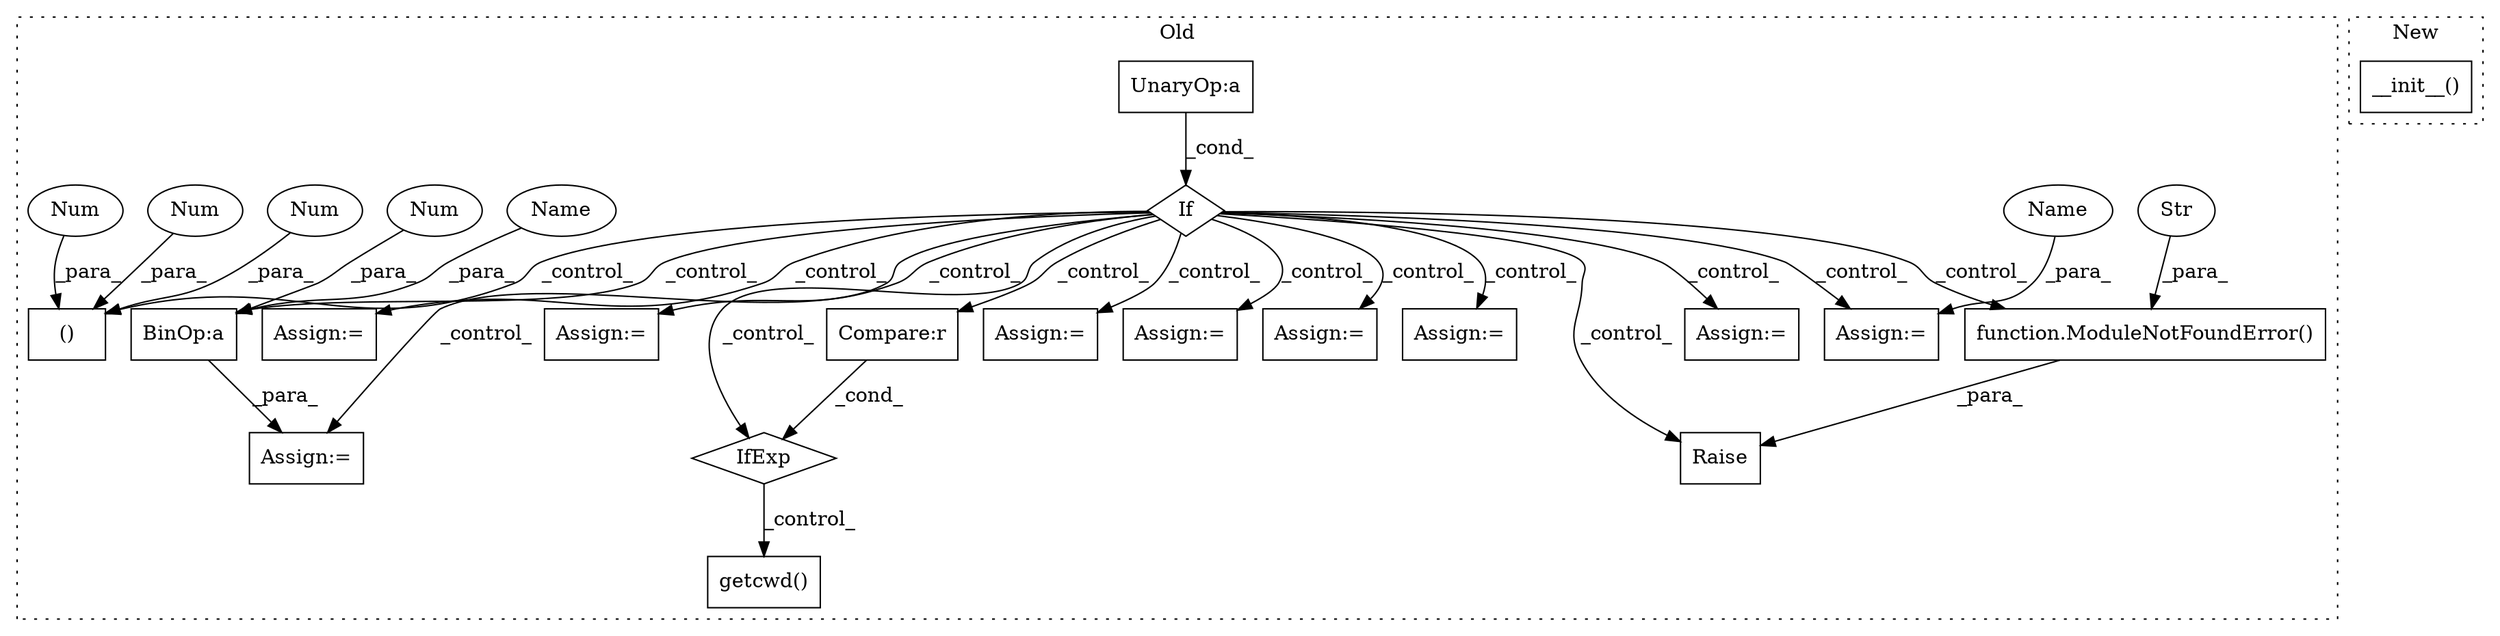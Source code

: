 digraph G {
subgraph cluster0 {
1 [label="function.ModuleNotFoundError()" a="75" s="2808,2932" l="37,14" shape="box"];
3 [label="If" a="96" s="2739" l="3" shape="diamond"];
4 [label="UnaryOp:a" a="61" s="2742" l="26" shape="box"];
5 [label="Str" a="66" s="2845" l="87" shape="ellipse"];
6 [label="Raise" a="91" s="2802" l="6" shape="box"];
7 [label="Assign:=" a="68" s="3348" l="3" shape="box"];
8 [label="Assign:=" a="68" s="3139" l="3" shape="box"];
9 [label="()" a="54" s="2970" l="8" shape="box"];
10 [label="Num" a="76" s="2972" l="2" shape="ellipse"];
11 [label="Num" a="76" s="2969" l="1" shape="ellipse"];
12 [label="Num" a="76" s="2976" l="2" shape="ellipse"];
13 [label="Assign:=" a="68" s="3000" l="3" shape="box"];
14 [label="Assign:=" a="68" s="3108" l="3" shape="box"];
15 [label="Assign:=" a="68" s="3070" l="3" shape="box"];
16 [label="Assign:=" a="68" s="3237" l="3" shape="box"];
17 [label="Assign:=" a="68" s="3201" l="3" shape="box"];
18 [label="Assign:=" a="68" s="3033" l="3" shape="box"];
19 [label="Assign:=" a="68" s="3167" l="3" shape="box"];
20 [label="getcwd()" a="75" s="3312" l="11" shape="box"];
21 [label="BinOp:a" a="82" s="3356" l="3" shape="box"];
22 [label="Compare:r" a="40" s="3286" l="20" shape="box"];
23 [label="IfExp" a="51" s="3282,3306" l="4,6" shape="diamond"];
24 [label="Num" a="76" s="3351" l="5" shape="ellipse"];
25 [label="Name" a="87" s="3036" l="9" shape="ellipse"];
26 [label="Name" a="87" s="3359" l="9" shape="ellipse"];
label = "Old";
style="dotted";
}
subgraph cluster1 {
2 [label="__init__()" a="75" s="2777,3097" l="319,37" shape="box"];
label = "New";
style="dotted";
}
1 -> 6 [label="_para_"];
3 -> 1 [label="_control_"];
3 -> 18 [label="_control_"];
3 -> 16 [label="_control_"];
3 -> 14 [label="_control_"];
3 -> 6 [label="_control_"];
3 -> 9 [label="_control_"];
3 -> 22 [label="_control_"];
3 -> 13 [label="_control_"];
3 -> 19 [label="_control_"];
3 -> 23 [label="_control_"];
3 -> 17 [label="_control_"];
3 -> 21 [label="_control_"];
3 -> 7 [label="_control_"];
3 -> 8 [label="_control_"];
3 -> 15 [label="_control_"];
4 -> 3 [label="_cond_"];
5 -> 1 [label="_para_"];
10 -> 9 [label="_para_"];
11 -> 9 [label="_para_"];
12 -> 9 [label="_para_"];
21 -> 7 [label="_para_"];
22 -> 23 [label="_cond_"];
23 -> 20 [label="_control_"];
24 -> 21 [label="_para_"];
25 -> 18 [label="_para_"];
26 -> 21 [label="_para_"];
}